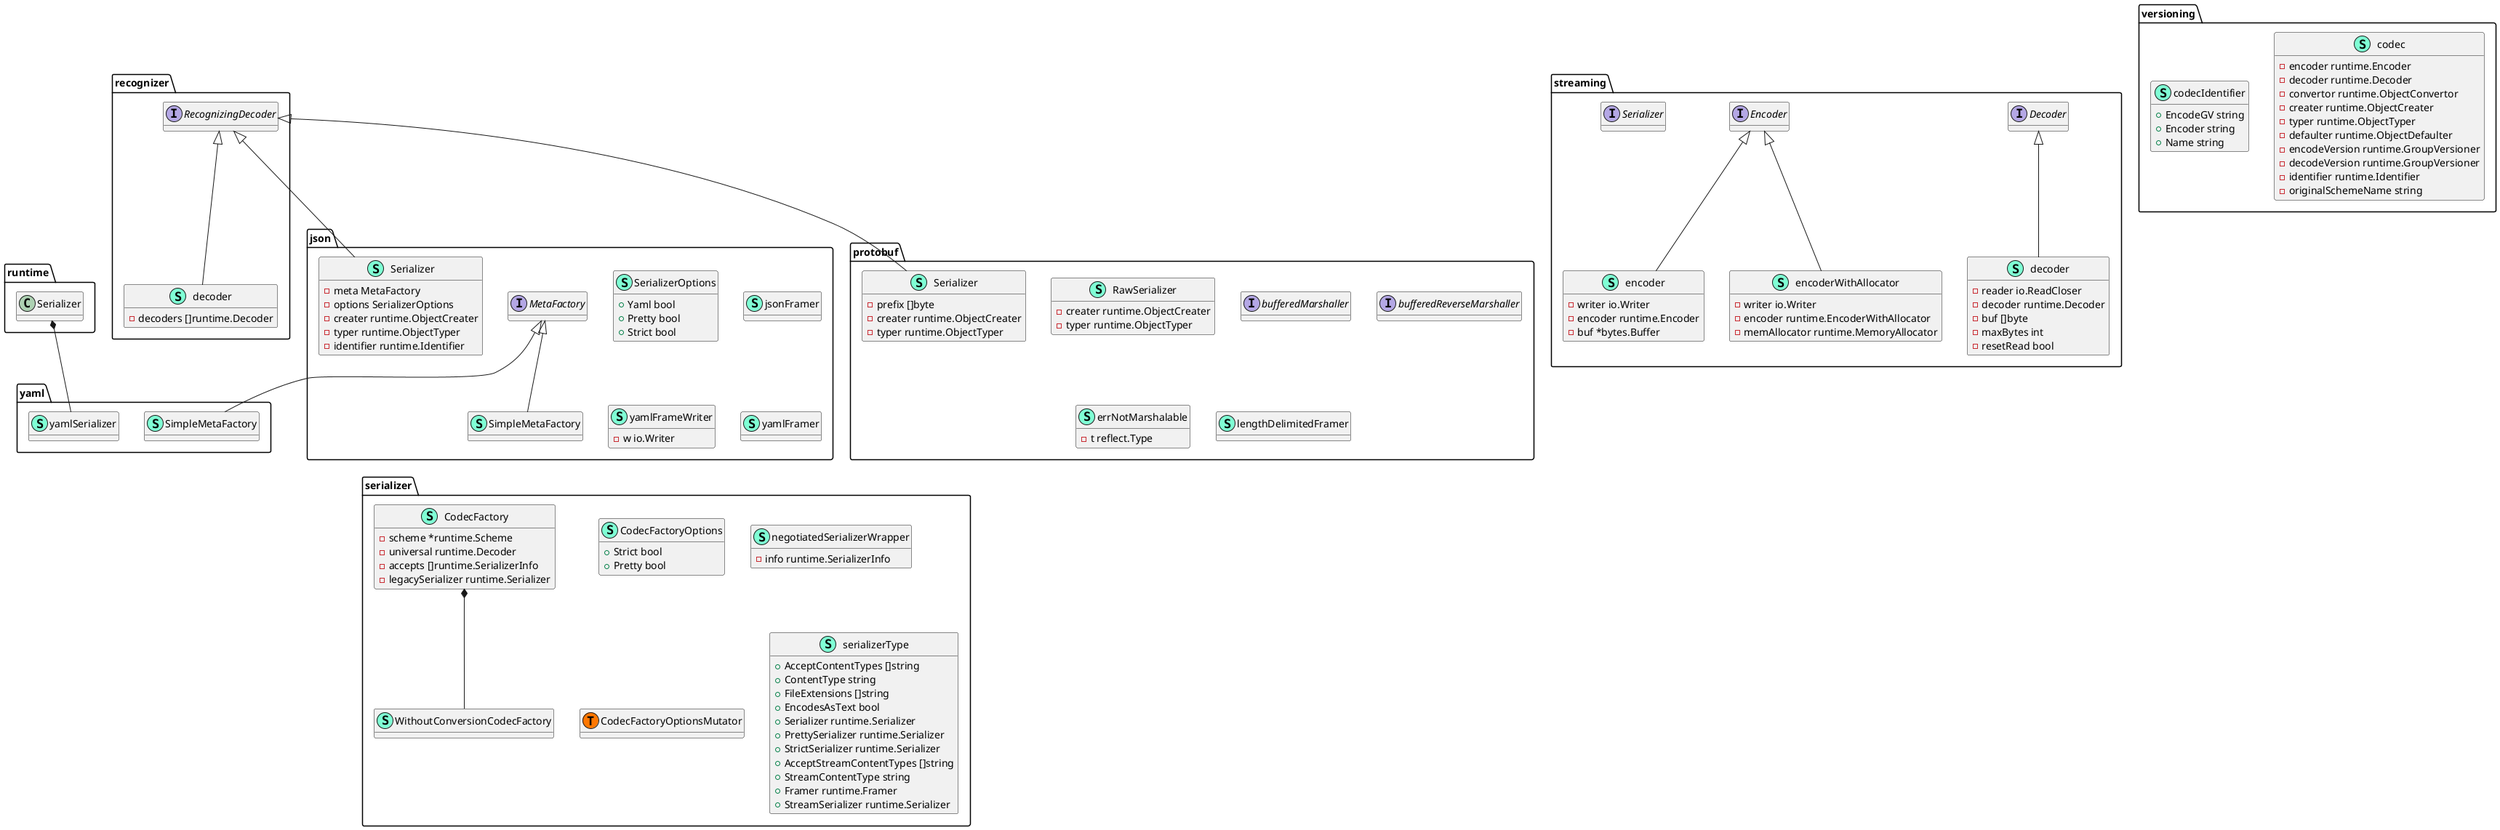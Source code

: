 @startuml
namespace json {
    interface MetaFactory  {
        + Interpret(data []byte) (*schema.GroupVersionKind, error)

    }
    class Serializer << (S,Aquamarine) >> {
        - meta MetaFactory
        - options SerializerOptions
        - creater runtime.ObjectCreater
        - typer runtime.ObjectTyper
        - identifier runtime.Identifier

        - doEncode(obj runtime.Object, w io.Writer) error
        - unmarshal(into runtime.Object, data []byte, originalData []byte) ([]error, error)

        + Decode(originalData []byte, gvk *schema.GroupVersionKind, into runtime.Object) (runtime.Object, *schema.GroupVersionKind, error)
        + Encode(obj runtime.Object, w io.Writer) error
        + IsStrict() bool
        + Identifier() runtime.Identifier
        + RecognizesData(data []byte) (bool, bool, error)

    }
    class SerializerOptions << (S,Aquamarine) >> {
        + Yaml bool
        + Pretty bool
        + Strict bool

    }
    class SimpleMetaFactory << (S,Aquamarine) >> {
        + Interpret(data []byte) (*schema.GroupVersionKind, error)

    }
    class jsonFramer << (S,Aquamarine) >> {
        + NewFrameWriter(w io.Writer) io.Writer
        + NewFrameReader(r io.ReadCloser) io.ReadCloser

    }
    class yamlFrameWriter << (S,Aquamarine) >> {
        - w io.Writer

        + Write(data []byte) (int, error)

    }
    class yamlFramer << (S,Aquamarine) >> {
        + NewFrameWriter(w io.Writer) io.Writer
        + NewFrameReader(r io.ReadCloser) io.ReadCloser

    }
}

"recognizer.RecognizingDecoder" <|-- "json.Serializer"
"json.MetaFactory" <|-- "json.SimpleMetaFactory"

namespace protobuf {
    class RawSerializer << (S,Aquamarine) >> {
        - creater runtime.ObjectCreater
        - typer runtime.ObjectTyper

        - encode(obj runtime.Object, w io.Writer, memAlloc runtime.MemoryAllocator) error
        - doEncode(obj runtime.Object, w io.Writer, memAlloc runtime.MemoryAllocator) error

        + Decode(originalData []byte, gvk *schema.GroupVersionKind, into runtime.Object) (runtime.Object, *schema.GroupVersionKind, error)
        + Encode(obj runtime.Object, w io.Writer) error
        + EncodeWithAllocator(obj runtime.Object, w io.Writer, memAlloc runtime.MemoryAllocator) error
        + Identifier() runtime.Identifier

    }
    class Serializer << (S,Aquamarine) >> {
        - prefix []byte
        - creater runtime.ObjectCreater
        - typer runtime.ObjectTyper

        - encode(obj runtime.Object, w io.Writer, memAlloc runtime.MemoryAllocator) error
        - doEncode(obj runtime.Object, w io.Writer, memAlloc runtime.MemoryAllocator) error

        + Decode(originalData []byte, gvk *schema.GroupVersionKind, into runtime.Object) (runtime.Object, *schema.GroupVersionKind, error)
        + EncodeWithAllocator(obj runtime.Object, w io.Writer, memAlloc runtime.MemoryAllocator) error
        + Encode(obj runtime.Object, w io.Writer) error
        + Identifier() runtime.Identifier
        + RecognizesData(data []byte) (bool, bool, error)

    }
    interface bufferedMarshaller  {
    }
    interface bufferedReverseMarshaller  {
    }
    class errNotMarshalable << (S,Aquamarine) >> {
        - t reflect.Type

        + Error() string
        + Status() v1.Status

    }
    class lengthDelimitedFramer << (S,Aquamarine) >> {
        + NewFrameWriter(w io.Writer) io.Writer
        + NewFrameReader(r io.ReadCloser) io.ReadCloser

    }
}

"recognizer.RecognizingDecoder" <|-- "protobuf.Serializer"

namespace recognizer {
    interface RecognizingDecoder  {
        + RecognizesData(peek []byte) (bool, bool, error)

    }
    class decoder << (S,Aquamarine) >> {
        - decoders []runtime.Decoder

        + RecognizesData(data []byte) (bool, bool, error)
        + Decode(data []byte, gvk *schema.GroupVersionKind, into runtime.Object) (runtime.Object, *schema.GroupVersionKind, error)

    }
}

"recognizer.RecognizingDecoder" <|-- "recognizer.decoder"

namespace serializer {
    class CodecFactory << (S,Aquamarine) >> {
        - scheme *runtime.Scheme
        - universal runtime.Decoder
        - accepts []runtime.SerializerInfo
        - legacySerializer runtime.Serializer

        + WithoutConversion() runtime.NegotiatedSerializer
        + SupportedMediaTypes() []runtime.SerializerInfo
        + LegacyCodec(version ...schema.GroupVersion) runtime.Codec
        + UniversalDeserializer() runtime.Decoder
        + UniversalDecoder(versions ...schema.GroupVersion) runtime.Decoder
        + CodecForVersions(encoder runtime.Encoder, decoder runtime.Decoder, encode runtime.GroupVersioner, decode runtime.GroupVersioner) runtime.Codec
        + DecoderToVersion(decoder runtime.Decoder, gv runtime.GroupVersioner) runtime.Decoder
        + EncoderForVersion(encoder runtime.Encoder, gv runtime.GroupVersioner) runtime.Encoder

    }
    class CodecFactoryOptions << (S,Aquamarine) >> {
        + Strict bool
        + Pretty bool

    }
    class WithoutConversionCodecFactory << (S,Aquamarine) >> {
        + EncoderForVersion(serializer runtime.Encoder, version runtime.GroupVersioner) runtime.Encoder
        + DecoderToVersion(serializer runtime.Decoder, _ runtime.GroupVersioner) runtime.Decoder

    }
    class negotiatedSerializerWrapper << (S,Aquamarine) >> {
        - info runtime.SerializerInfo

        + SupportedMediaTypes() []runtime.SerializerInfo
        + EncoderForVersion(e runtime.Encoder, _ runtime.GroupVersioner) runtime.Encoder
        + DecoderToVersion(d runtime.Decoder, _gv runtime.GroupVersioner) runtime.Decoder

    }
    class serializer.CodecFactoryOptionsMutator << (T, #FF7700) >>  {
    }
    class serializerType << (S,Aquamarine) >> {
        + AcceptContentTypes []string
        + ContentType string
        + FileExtensions []string
        + EncodesAsText bool
        + Serializer runtime.Serializer
        + PrettySerializer runtime.Serializer
        + StrictSerializer runtime.Serializer
        + AcceptStreamContentTypes []string
        + StreamContentType string
        + Framer runtime.Framer
        + StreamSerializer runtime.Serializer

    }
}
"serializer.CodecFactory" *-- "serializer.WithoutConversionCodecFactory"


namespace streaming {
    interface Decoder  {
        + Decode(defaults *schema.GroupVersionKind, into runtime.Object) (runtime.Object, *schema.GroupVersionKind, error)
        + Close() error

    }
    interface Encoder  {
        + Encode(obj runtime.Object) error

    }
    interface Serializer  {
        + NewEncoder(w io.Writer) Encoder
        + NewDecoder(r io.ReadCloser) Decoder

    }
    class decoder << (S,Aquamarine) >> {
        - reader io.ReadCloser
        - decoder runtime.Decoder
        - buf []byte
        - maxBytes int
        - resetRead bool

        + Decode(defaults *schema.GroupVersionKind, into runtime.Object) (runtime.Object, *schema.GroupVersionKind, error)
        + Close() error

    }
    class encoder << (S,Aquamarine) >> {
        - writer io.Writer
        - encoder runtime.Encoder
        - buf *bytes.Buffer

        + Encode(obj runtime.Object) error

    }
    class encoderWithAllocator << (S,Aquamarine) >> {
        - writer io.Writer
        - encoder runtime.EncoderWithAllocator
        - memAllocator runtime.MemoryAllocator

        + Encode(obj runtime.Object) error

    }
}

"streaming.Decoder" <|-- "streaming.decoder"
"streaming.Encoder" <|-- "streaming.encoder"
"streaming.Encoder" <|-- "streaming.encoderWithAllocator"

namespace versioning {
    class codec << (S,Aquamarine) >> {
        - encoder runtime.Encoder
        - decoder runtime.Decoder
        - convertor runtime.ObjectConvertor
        - creater runtime.ObjectCreater
        - typer runtime.ObjectTyper
        - defaulter runtime.ObjectDefaulter
        - encodeVersion runtime.GroupVersioner
        - decodeVersion runtime.GroupVersioner
        - identifier runtime.Identifier
        - originalSchemeName string

        - encode(obj runtime.Object, w io.Writer, memAlloc runtime.MemoryAllocator) error
        - doEncode(obj runtime.Object, w io.Writer, memAlloc runtime.MemoryAllocator) error

        + Decode(data []byte, defaultGVK *schema.GroupVersionKind, into runtime.Object) (runtime.Object, *schema.GroupVersionKind, error)
        + EncodeWithAllocator(obj runtime.Object, w io.Writer, memAlloc runtime.MemoryAllocator) error
        + Encode(obj runtime.Object, w io.Writer) error
        + Identifier() runtime.Identifier

    }
    class codecIdentifier << (S,Aquamarine) >> {
        + EncodeGV string
        + Encoder string
        + Name string

    }
}


namespace yaml {
    class SimpleMetaFactory << (S,Aquamarine) >> {
        + Interpret(data []byte) (*schema.GroupVersionKind, error)

    }
    class yamlSerializer << (S,Aquamarine) >> {
        + Decode(data []byte, gvk *schema.GroupVersionKind, into runtime.Object) (runtime.Object, *schema.GroupVersionKind, error)

    }
}
"runtime.Serializer" *-- "yaml.yamlSerializer"

"json.MetaFactory" <|-- "yaml.SimpleMetaFactory"

hide methods
@enduml
